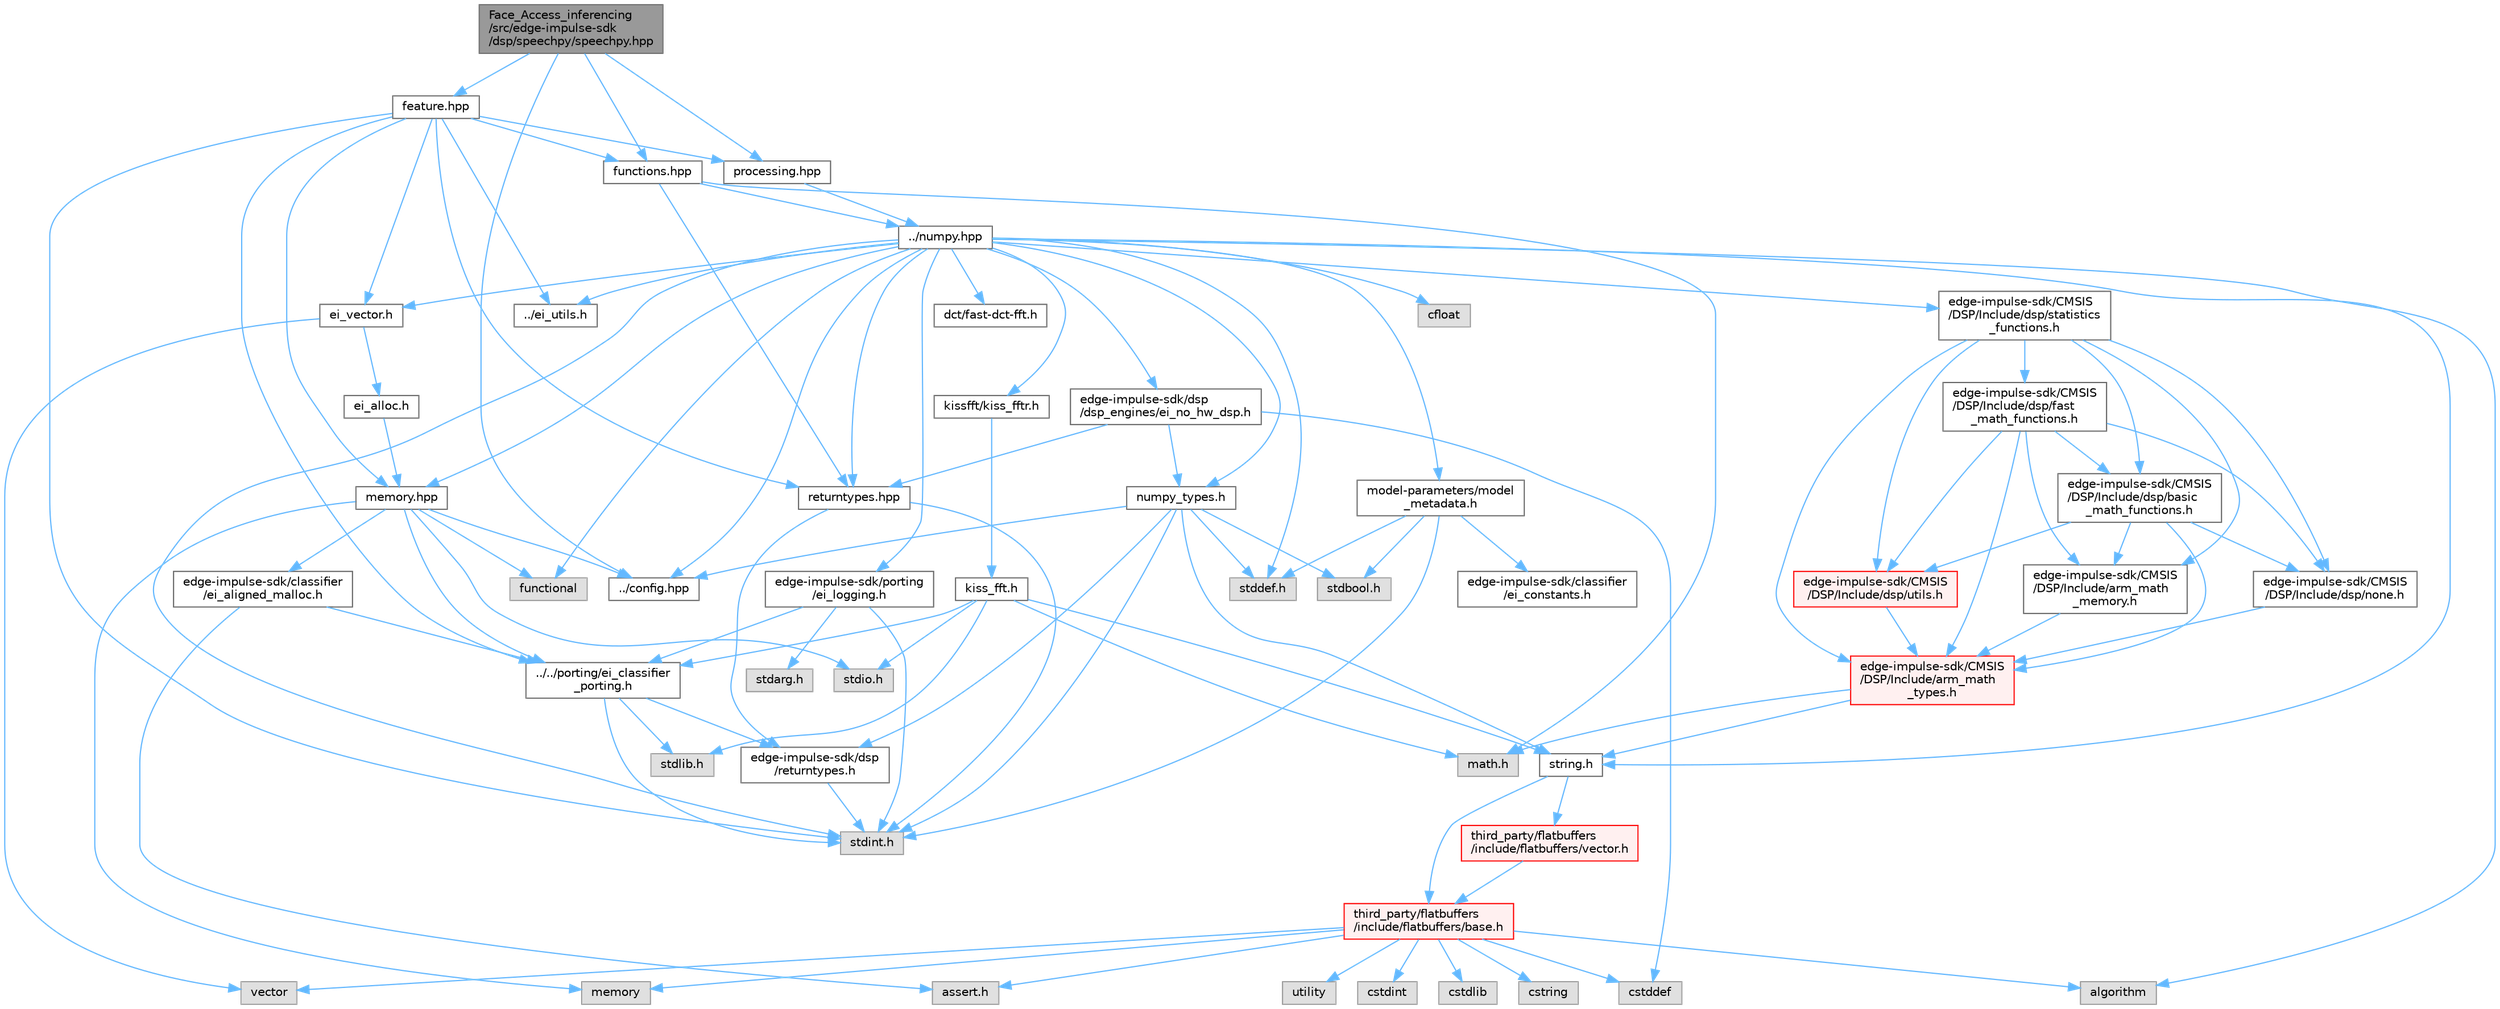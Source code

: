 digraph "Face_Access_inferencing/src/edge-impulse-sdk/dsp/speechpy/speechpy.hpp"
{
 // LATEX_PDF_SIZE
  bgcolor="transparent";
  edge [fontname=Helvetica,fontsize=10,labelfontname=Helvetica,labelfontsize=10];
  node [fontname=Helvetica,fontsize=10,shape=box,height=0.2,width=0.4];
  Node1 [id="Node000001",label="Face_Access_inferencing\l/src/edge-impulse-sdk\l/dsp/speechpy/speechpy.hpp",height=0.2,width=0.4,color="gray40", fillcolor="grey60", style="filled", fontcolor="black",tooltip=" "];
  Node1 -> Node2 [id="edge1_Node000001_Node000002",color="steelblue1",style="solid",tooltip=" "];
  Node2 [id="Node000002",label="../config.hpp",height=0.2,width=0.4,color="grey40", fillcolor="white", style="filled",URL="$config_8hpp.html",tooltip=" "];
  Node1 -> Node3 [id="edge2_Node000001_Node000003",color="steelblue1",style="solid",tooltip=" "];
  Node3 [id="Node000003",label="feature.hpp",height=0.2,width=0.4,color="grey40", fillcolor="white", style="filled",URL="$speechpy_2feature_8hpp.html",tooltip=" "];
  Node3 -> Node4 [id="edge3_Node000003_Node000004",color="steelblue1",style="solid",tooltip=" "];
  Node4 [id="Node000004",label="stdint.h",height=0.2,width=0.4,color="grey60", fillcolor="#E0E0E0", style="filled",tooltip=" "];
  Node3 -> Node5 [id="edge4_Node000003_Node000005",color="steelblue1",style="solid",tooltip=" "];
  Node5 [id="Node000005",label="../../porting/ei_classifier\l_porting.h",height=0.2,width=0.4,color="grey40", fillcolor="white", style="filled",URL="$ei__classifier__porting_8h.html",tooltip=" "];
  Node5 -> Node4 [id="edge5_Node000005_Node000004",color="steelblue1",style="solid",tooltip=" "];
  Node5 -> Node6 [id="edge6_Node000005_Node000006",color="steelblue1",style="solid",tooltip=" "];
  Node6 [id="Node000006",label="stdlib.h",height=0.2,width=0.4,color="grey60", fillcolor="#E0E0E0", style="filled",tooltip=" "];
  Node5 -> Node7 [id="edge7_Node000005_Node000007",color="steelblue1",style="solid",tooltip=" "];
  Node7 [id="Node000007",label="edge-impulse-sdk/dsp\l/returntypes.h",height=0.2,width=0.4,color="grey40", fillcolor="white", style="filled",URL="$returntypes_8h.html",tooltip=" "];
  Node7 -> Node4 [id="edge8_Node000007_Node000004",color="steelblue1",style="solid",tooltip=" "];
  Node3 -> Node8 [id="edge9_Node000003_Node000008",color="steelblue1",style="solid",tooltip=" "];
  Node8 [id="Node000008",label="../ei_utils.h",height=0.2,width=0.4,color="grey40", fillcolor="white", style="filled",URL="$ei__utils_8h.html",tooltip=" "];
  Node3 -> Node9 [id="edge10_Node000003_Node000009",color="steelblue1",style="solid",tooltip=" "];
  Node9 [id="Node000009",label="functions.hpp",height=0.2,width=0.4,color="grey40", fillcolor="white", style="filled",URL="$functions_8hpp.html",tooltip=" "];
  Node9 -> Node10 [id="edge11_Node000009_Node000010",color="steelblue1",style="solid",tooltip=" "];
  Node10 [id="Node000010",label="math.h",height=0.2,width=0.4,color="grey60", fillcolor="#E0E0E0", style="filled",tooltip=" "];
  Node9 -> Node11 [id="edge12_Node000009_Node000011",color="steelblue1",style="solid",tooltip=" "];
  Node11 [id="Node000011",label="../numpy.hpp",height=0.2,width=0.4,color="grey40", fillcolor="white", style="filled",URL="$numpy_8hpp.html",tooltip=" "];
  Node11 -> Node4 [id="edge13_Node000011_Node000004",color="steelblue1",style="solid",tooltip=" "];
  Node11 -> Node12 [id="edge14_Node000011_Node000012",color="steelblue1",style="solid",tooltip=" "];
  Node12 [id="Node000012",label="string.h",height=0.2,width=0.4,color="grey40", fillcolor="white", style="filled",URL="$string_8h.html",tooltip=" "];
  Node12 -> Node13 [id="edge15_Node000012_Node000013",color="steelblue1",style="solid",tooltip=" "];
  Node13 [id="Node000013",label="third_party/flatbuffers\l/include/flatbuffers/base.h",height=0.2,width=0.4,color="red", fillcolor="#FFF0F0", style="filled",URL="$base_8h.html",tooltip=" "];
  Node13 -> Node14 [id="edge16_Node000013_Node000014",color="steelblue1",style="solid",tooltip=" "];
  Node14 [id="Node000014",label="assert.h",height=0.2,width=0.4,color="grey60", fillcolor="#E0E0E0", style="filled",tooltip=" "];
  Node13 -> Node15 [id="edge17_Node000013_Node000015",color="steelblue1",style="solid",tooltip=" "];
  Node15 [id="Node000015",label="cstdint",height=0.2,width=0.4,color="grey60", fillcolor="#E0E0E0", style="filled",tooltip=" "];
  Node13 -> Node16 [id="edge18_Node000013_Node000016",color="steelblue1",style="solid",tooltip=" "];
  Node16 [id="Node000016",label="cstddef",height=0.2,width=0.4,color="grey60", fillcolor="#E0E0E0", style="filled",tooltip=" "];
  Node13 -> Node17 [id="edge19_Node000013_Node000017",color="steelblue1",style="solid",tooltip=" "];
  Node17 [id="Node000017",label="cstdlib",height=0.2,width=0.4,color="grey60", fillcolor="#E0E0E0", style="filled",tooltip=" "];
  Node13 -> Node18 [id="edge20_Node000013_Node000018",color="steelblue1",style="solid",tooltip=" "];
  Node18 [id="Node000018",label="cstring",height=0.2,width=0.4,color="grey60", fillcolor="#E0E0E0", style="filled",tooltip=" "];
  Node13 -> Node19 [id="edge21_Node000013_Node000019",color="steelblue1",style="solid",tooltip=" "];
  Node19 [id="Node000019",label="utility",height=0.2,width=0.4,color="grey60", fillcolor="#E0E0E0", style="filled",tooltip=" "];
  Node13 -> Node22 [id="edge22_Node000013_Node000022",color="steelblue1",style="solid",tooltip=" "];
  Node22 [id="Node000022",label="vector",height=0.2,width=0.4,color="grey60", fillcolor="#E0E0E0", style="filled",tooltip=" "];
  Node13 -> Node24 [id="edge23_Node000013_Node000024",color="steelblue1",style="solid",tooltip=" "];
  Node24 [id="Node000024",label="algorithm",height=0.2,width=0.4,color="grey60", fillcolor="#E0E0E0", style="filled",tooltip=" "];
  Node13 -> Node26 [id="edge24_Node000013_Node000026",color="steelblue1",style="solid",tooltip=" "];
  Node26 [id="Node000026",label="memory",height=0.2,width=0.4,color="grey60", fillcolor="#E0E0E0", style="filled",tooltip=" "];
  Node12 -> Node27 [id="edge25_Node000012_Node000027",color="steelblue1",style="solid",tooltip=" "];
  Node27 [id="Node000027",label="third_party/flatbuffers\l/include/flatbuffers/vector.h",height=0.2,width=0.4,color="red", fillcolor="#FFF0F0", style="filled",URL="$vector_8h.html",tooltip=" "];
  Node27 -> Node13 [id="edge26_Node000027_Node000013",color="steelblue1",style="solid",tooltip=" "];
  Node11 -> Node31 [id="edge27_Node000011_Node000031",color="steelblue1",style="solid",tooltip=" "];
  Node31 [id="Node000031",label="stddef.h",height=0.2,width=0.4,color="grey60", fillcolor="#E0E0E0", style="filled",tooltip=" "];
  Node11 -> Node32 [id="edge28_Node000011_Node000032",color="steelblue1",style="solid",tooltip=" "];
  Node32 [id="Node000032",label="cfloat",height=0.2,width=0.4,color="grey60", fillcolor="#E0E0E0", style="filled",tooltip=" "];
  Node11 -> Node33 [id="edge29_Node000011_Node000033",color="steelblue1",style="solid",tooltip=" "];
  Node33 [id="Node000033",label="ei_vector.h",height=0.2,width=0.4,color="grey40", fillcolor="white", style="filled",URL="$ei__vector_8h.html",tooltip=" "];
  Node33 -> Node34 [id="edge30_Node000033_Node000034",color="steelblue1",style="solid",tooltip=" "];
  Node34 [id="Node000034",label="ei_alloc.h",height=0.2,width=0.4,color="grey40", fillcolor="white", style="filled",URL="$ei__alloc_8h.html",tooltip=" "];
  Node34 -> Node35 [id="edge31_Node000034_Node000035",color="steelblue1",style="solid",tooltip=" "];
  Node35 [id="Node000035",label="memory.hpp",height=0.2,width=0.4,color="grey40", fillcolor="white", style="filled",URL="$memory_8hpp.html",tooltip=" "];
  Node35 -> Node36 [id="edge32_Node000035_Node000036",color="steelblue1",style="solid",tooltip=" "];
  Node36 [id="Node000036",label="functional",height=0.2,width=0.4,color="grey60", fillcolor="#E0E0E0", style="filled",tooltip=" "];
  Node35 -> Node37 [id="edge33_Node000035_Node000037",color="steelblue1",style="solid",tooltip=" "];
  Node37 [id="Node000037",label="stdio.h",height=0.2,width=0.4,color="grey60", fillcolor="#E0E0E0", style="filled",tooltip=" "];
  Node35 -> Node26 [id="edge34_Node000035_Node000026",color="steelblue1",style="solid",tooltip=" "];
  Node35 -> Node5 [id="edge35_Node000035_Node000005",color="steelblue1",style="solid",tooltip=" "];
  Node35 -> Node38 [id="edge36_Node000035_Node000038",color="steelblue1",style="solid",tooltip=" "];
  Node38 [id="Node000038",label="edge-impulse-sdk/classifier\l/ei_aligned_malloc.h",height=0.2,width=0.4,color="grey40", fillcolor="white", style="filled",URL="$ei__aligned__malloc_8h.html",tooltip=" "];
  Node38 -> Node14 [id="edge37_Node000038_Node000014",color="steelblue1",style="solid",tooltip=" "];
  Node38 -> Node5 [id="edge38_Node000038_Node000005",color="steelblue1",style="solid",tooltip=" "];
  Node35 -> Node2 [id="edge39_Node000035_Node000002",color="steelblue1",style="solid",tooltip=" "];
  Node33 -> Node22 [id="edge40_Node000033_Node000022",color="steelblue1",style="solid",tooltip=" "];
  Node11 -> Node24 [id="edge41_Node000011_Node000024",color="steelblue1",style="solid",tooltip=" "];
  Node11 -> Node39 [id="edge42_Node000011_Node000039",color="steelblue1",style="solid",tooltip=" "];
  Node39 [id="Node000039",label="numpy_types.h",height=0.2,width=0.4,color="grey40", fillcolor="white", style="filled",URL="$numpy__types_8h.html",tooltip=" "];
  Node39 -> Node4 [id="edge43_Node000039_Node000004",color="steelblue1",style="solid",tooltip=" "];
  Node39 -> Node40 [id="edge44_Node000039_Node000040",color="steelblue1",style="solid",tooltip=" "];
  Node40 [id="Node000040",label="stdbool.h",height=0.2,width=0.4,color="grey60", fillcolor="#E0E0E0", style="filled",tooltip=" "];
  Node39 -> Node12 [id="edge45_Node000039_Node000012",color="steelblue1",style="solid",tooltip=" "];
  Node39 -> Node31 [id="edge46_Node000039_Node000031",color="steelblue1",style="solid",tooltip=" "];
  Node39 -> Node2 [id="edge47_Node000039_Node000002",color="steelblue1",style="solid",tooltip=" "];
  Node39 -> Node7 [id="edge48_Node000039_Node000007",color="steelblue1",style="solid",tooltip=" "];
  Node11 -> Node2 [id="edge49_Node000011_Node000002",color="steelblue1",style="solid",tooltip=" "];
  Node11 -> Node41 [id="edge50_Node000011_Node000041",color="steelblue1",style="solid",tooltip=" "];
  Node41 [id="Node000041",label="returntypes.hpp",height=0.2,width=0.4,color="grey40", fillcolor="white", style="filled",URL="$returntypes_8hpp.html",tooltip=" "];
  Node41 -> Node4 [id="edge51_Node000041_Node000004",color="steelblue1",style="solid",tooltip=" "];
  Node41 -> Node7 [id="edge52_Node000041_Node000007",color="steelblue1",style="solid",tooltip=" "];
  Node11 -> Node35 [id="edge53_Node000011_Node000035",color="steelblue1",style="solid",tooltip=" "];
  Node11 -> Node8 [id="edge54_Node000011_Node000008",color="steelblue1",style="solid",tooltip=" "];
  Node11 -> Node42 [id="edge55_Node000011_Node000042",color="steelblue1",style="solid",tooltip=" "];
  Node42 [id="Node000042",label="dct/fast-dct-fft.h",height=0.2,width=0.4,color="grey40", fillcolor="white", style="filled",URL="$fast-dct-fft_8h.html",tooltip=" "];
  Node11 -> Node43 [id="edge56_Node000011_Node000043",color="steelblue1",style="solid",tooltip=" "];
  Node43 [id="Node000043",label="kissfft/kiss_fftr.h",height=0.2,width=0.4,color="grey40", fillcolor="white", style="filled",URL="$_face___access__inferencing_2src_2edge-impulse-sdk_2dsp_2kissfft_2kiss__fftr_8h.html",tooltip=" "];
  Node43 -> Node44 [id="edge57_Node000043_Node000044",color="steelblue1",style="solid",tooltip=" "];
  Node44 [id="Node000044",label="kiss_fft.h",height=0.2,width=0.4,color="grey40", fillcolor="white", style="filled",URL="$_face___access__inferencing_2src_2edge-impulse-sdk_2dsp_2kissfft_2kiss__fft_8h.html",tooltip=" "];
  Node44 -> Node6 [id="edge58_Node000044_Node000006",color="steelblue1",style="solid",tooltip=" "];
  Node44 -> Node37 [id="edge59_Node000044_Node000037",color="steelblue1",style="solid",tooltip=" "];
  Node44 -> Node10 [id="edge60_Node000044_Node000010",color="steelblue1",style="solid",tooltip=" "];
  Node44 -> Node12 [id="edge61_Node000044_Node000012",color="steelblue1",style="solid",tooltip=" "];
  Node44 -> Node5 [id="edge62_Node000044_Node000005",color="steelblue1",style="solid",tooltip=" "];
  Node11 -> Node45 [id="edge63_Node000011_Node000045",color="steelblue1",style="solid",tooltip=" "];
  Node45 [id="Node000045",label="edge-impulse-sdk/porting\l/ei_logging.h",height=0.2,width=0.4,color="grey40", fillcolor="white", style="filled",URL="$ei__logging_8h.html",tooltip=" "];
  Node45 -> Node4 [id="edge64_Node000045_Node000004",color="steelblue1",style="solid",tooltip=" "];
  Node45 -> Node46 [id="edge65_Node000045_Node000046",color="steelblue1",style="solid",tooltip=" "];
  Node46 [id="Node000046",label="stdarg.h",height=0.2,width=0.4,color="grey60", fillcolor="#E0E0E0", style="filled",tooltip=" "];
  Node45 -> Node5 [id="edge66_Node000045_Node000005",color="steelblue1",style="solid",tooltip=" "];
  Node11 -> Node47 [id="edge67_Node000011_Node000047",color="steelblue1",style="solid",tooltip=" "];
  Node47 [id="Node000047",label="model-parameters/model\l_metadata.h",height=0.2,width=0.4,color="grey40", fillcolor="white", style="filled",URL="$model__metadata_8h.html",tooltip=" "];
  Node47 -> Node4 [id="edge68_Node000047_Node000004",color="steelblue1",style="solid",tooltip=" "];
  Node47 -> Node40 [id="edge69_Node000047_Node000040",color="steelblue1",style="solid",tooltip=" "];
  Node47 -> Node31 [id="edge70_Node000047_Node000031",color="steelblue1",style="solid",tooltip=" "];
  Node47 -> Node48 [id="edge71_Node000047_Node000048",color="steelblue1",style="solid",tooltip=" "];
  Node48 [id="Node000048",label="edge-impulse-sdk/classifier\l/ei_constants.h",height=0.2,width=0.4,color="grey40", fillcolor="white", style="filled",URL="$ei__constants_8h.html",tooltip=" "];
  Node11 -> Node49 [id="edge72_Node000011_Node000049",color="steelblue1",style="solid",tooltip=" "];
  Node49 [id="Node000049",label="edge-impulse-sdk/dsp\l/dsp_engines/ei_no_hw_dsp.h",height=0.2,width=0.4,color="grey40", fillcolor="white", style="filled",URL="$ei__no__hw__dsp_8h.html",tooltip=" "];
  Node49 -> Node16 [id="edge73_Node000049_Node000016",color="steelblue1",style="solid",tooltip=" "];
  Node49 -> Node41 [id="edge74_Node000049_Node000041",color="steelblue1",style="solid",tooltip=" "];
  Node49 -> Node39 [id="edge75_Node000049_Node000039",color="steelblue1",style="solid",tooltip=" "];
  Node11 -> Node50 [id="edge76_Node000011_Node000050",color="steelblue1",style="solid",tooltip=" "];
  Node50 [id="Node000050",label="edge-impulse-sdk/CMSIS\l/DSP/Include/dsp/statistics\l_functions.h",height=0.2,width=0.4,color="grey40", fillcolor="white", style="filled",URL="$statistics__functions_8h.html",tooltip=" "];
  Node50 -> Node51 [id="edge77_Node000050_Node000051",color="steelblue1",style="solid",tooltip=" "];
  Node51 [id="Node000051",label="edge-impulse-sdk/CMSIS\l/DSP/Include/arm_math\l_types.h",height=0.2,width=0.4,color="red", fillcolor="#FFF0F0", style="filled",URL="$arm__math__types_8h.html",tooltip=" "];
  Node51 -> Node12 [id="edge78_Node000051_Node000012",color="steelblue1",style="solid",tooltip=" "];
  Node51 -> Node10 [id="edge79_Node000051_Node000010",color="steelblue1",style="solid",tooltip=" "];
  Node50 -> Node55 [id="edge80_Node000050_Node000055",color="steelblue1",style="solid",tooltip=" "];
  Node55 [id="Node000055",label="edge-impulse-sdk/CMSIS\l/DSP/Include/arm_math\l_memory.h",height=0.2,width=0.4,color="grey40", fillcolor="white", style="filled",URL="$arm__math__memory_8h.html",tooltip=" "];
  Node55 -> Node51 [id="edge81_Node000055_Node000051",color="steelblue1",style="solid",tooltip=" "];
  Node50 -> Node56 [id="edge82_Node000050_Node000056",color="steelblue1",style="solid",tooltip=" "];
  Node56 [id="Node000056",label="edge-impulse-sdk/CMSIS\l/DSP/Include/dsp/none.h",height=0.2,width=0.4,color="grey40", fillcolor="white", style="filled",URL="$none_8h.html",tooltip=" "];
  Node56 -> Node51 [id="edge83_Node000056_Node000051",color="steelblue1",style="solid",tooltip=" "];
  Node50 -> Node57 [id="edge84_Node000050_Node000057",color="steelblue1",style="solid",tooltip=" "];
  Node57 [id="Node000057",label="edge-impulse-sdk/CMSIS\l/DSP/Include/dsp/utils.h",height=0.2,width=0.4,color="red", fillcolor="#FFF0F0", style="filled",URL="$utils_8h.html",tooltip=" "];
  Node57 -> Node51 [id="edge85_Node000057_Node000051",color="steelblue1",style="solid",tooltip=" "];
  Node50 -> Node58 [id="edge86_Node000050_Node000058",color="steelblue1",style="solid",tooltip=" "];
  Node58 [id="Node000058",label="edge-impulse-sdk/CMSIS\l/DSP/Include/dsp/basic\l_math_functions.h",height=0.2,width=0.4,color="grey40", fillcolor="white", style="filled",URL="$basic__math__functions_8h.html",tooltip=" "];
  Node58 -> Node51 [id="edge87_Node000058_Node000051",color="steelblue1",style="solid",tooltip=" "];
  Node58 -> Node55 [id="edge88_Node000058_Node000055",color="steelblue1",style="solid",tooltip=" "];
  Node58 -> Node56 [id="edge89_Node000058_Node000056",color="steelblue1",style="solid",tooltip=" "];
  Node58 -> Node57 [id="edge90_Node000058_Node000057",color="steelblue1",style="solid",tooltip=" "];
  Node50 -> Node59 [id="edge91_Node000050_Node000059",color="steelblue1",style="solid",tooltip=" "];
  Node59 [id="Node000059",label="edge-impulse-sdk/CMSIS\l/DSP/Include/dsp/fast\l_math_functions.h",height=0.2,width=0.4,color="grey40", fillcolor="white", style="filled",URL="$fast__math__functions_8h.html",tooltip=" "];
  Node59 -> Node51 [id="edge92_Node000059_Node000051",color="steelblue1",style="solid",tooltip=" "];
  Node59 -> Node55 [id="edge93_Node000059_Node000055",color="steelblue1",style="solid",tooltip=" "];
  Node59 -> Node56 [id="edge94_Node000059_Node000056",color="steelblue1",style="solid",tooltip=" "];
  Node59 -> Node57 [id="edge95_Node000059_Node000057",color="steelblue1",style="solid",tooltip=" "];
  Node59 -> Node58 [id="edge96_Node000059_Node000058",color="steelblue1",style="solid",tooltip=" "];
  Node11 -> Node36 [id="edge97_Node000011_Node000036",color="steelblue1",style="solid",tooltip=" "];
  Node9 -> Node41 [id="edge98_Node000009_Node000041",color="steelblue1",style="solid",tooltip=" "];
  Node3 -> Node60 [id="edge99_Node000003_Node000060",color="steelblue1",style="solid",tooltip=" "];
  Node60 [id="Node000060",label="processing.hpp",height=0.2,width=0.4,color="grey40", fillcolor="white", style="filled",URL="$speechpy_2processing_8hpp.html",tooltip=" "];
  Node60 -> Node11 [id="edge100_Node000060_Node000011",color="steelblue1",style="solid",tooltip=" "];
  Node3 -> Node35 [id="edge101_Node000003_Node000035",color="steelblue1",style="solid",tooltip=" "];
  Node3 -> Node41 [id="edge102_Node000003_Node000041",color="steelblue1",style="solid",tooltip=" "];
  Node3 -> Node33 [id="edge103_Node000003_Node000033",color="steelblue1",style="solid",tooltip=" "];
  Node1 -> Node9 [id="edge104_Node000001_Node000009",color="steelblue1",style="solid",tooltip=" "];
  Node1 -> Node60 [id="edge105_Node000001_Node000060",color="steelblue1",style="solid",tooltip=" "];
}
